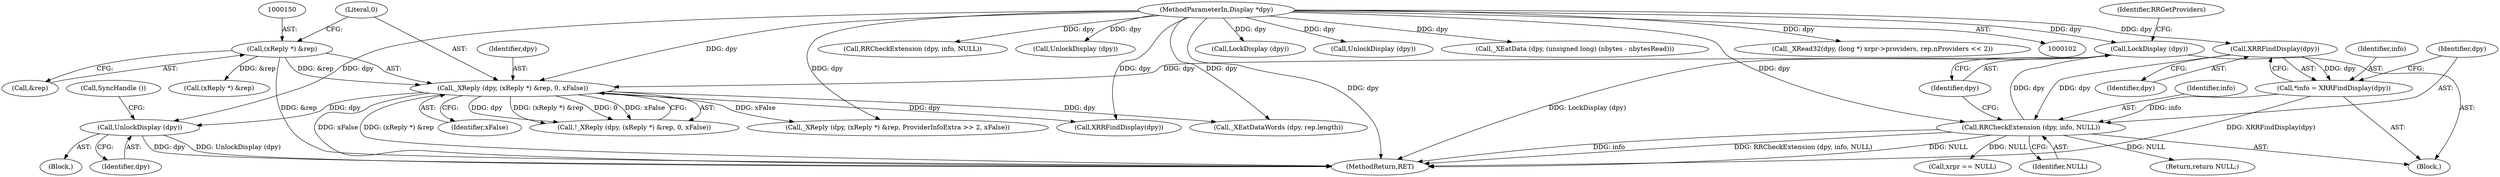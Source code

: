 digraph "0_libXrandr_a0df3e1c7728205e5c7650b2e6dce684139254a6_1@pointer" {
"1000156" [label="(Call,UnlockDisplay (dpy))"];
"1000147" [label="(Call,_XReply (dpy, (xReply *) &rep, 0, xFalse))"];
"1000121" [label="(Call,LockDisplay (dpy))"];
"1000117" [label="(Call,RRCheckExtension (dpy, info, NULL))"];
"1000109" [label="(Call,XRRFindDisplay(dpy))"];
"1000103" [label="(MethodParameterIn,Display *dpy)"];
"1000107" [label="(Call,*info = XRRFindDisplay(dpy))"];
"1000149" [label="(Call,(xReply *) &rep)"];
"1000157" [label="(Identifier,dpy)"];
"1000154" [label="(Identifier,xFalse)"];
"1000117" [label="(Call,RRCheckExtension (dpy, info, NULL))"];
"1000119" [label="(Identifier,info)"];
"1000105" [label="(Block,)"];
"1000153" [label="(Literal,0)"];
"1000110" [label="(Identifier,dpy)"];
"1000156" [label="(Call,UnlockDisplay (dpy))"];
"1000103" [label="(MethodParameterIn,Display *dpy)"];
"1000108" [label="(Identifier,info)"];
"1000155" [label="(Block,)"];
"1000118" [label="(Identifier,dpy)"];
"1000203" [label="(Call,_XEatDataWords (dpy, rep.length))"];
"1000253" [label="(Call,RRCheckExtension (dpy, info, NULL))"];
"1000301" [label="(Call,UnlockDisplay (dpy))"];
"1000151" [label="(Call,&rep)"];
"1000257" [label="(Call,LockDisplay (dpy))"];
"1000147" [label="(Call,_XReply (dpy, (xReply *) &rep, 0, xFalse))"];
"1000290" [label="(Call,_XReply (dpy, (xReply *) &rep, ProviderInfoExtra >> 2, xFalse))"];
"1000107" [label="(Call,*info = XRRFindDisplay(dpy))"];
"1000149" [label="(Call,(xReply *) &rep)"];
"1000523" [label="(MethodReturn,RET)"];
"1000122" [label="(Identifier,dpy)"];
"1000292" [label="(Call,(xReply *) &rep)"];
"1000199" [label="(Call,xrpr == NULL)"];
"1000158" [label="(Call,SyncHandle ())"];
"1000231" [label="(Call,UnlockDisplay (dpy))"];
"1000120" [label="(Identifier,NULL)"];
"1000148" [label="(Identifier,dpy)"];
"1000224" [label="(Call,_XEatData (dpy, (unsigned long) (nbytes - nbytesRead)))"];
"1000146" [label="(Call,!_XReply (dpy, (xReply *) &rep, 0, xFalse))"];
"1000159" [label="(Return,return NULL;)"];
"1000245" [label="(Call,XRRFindDisplay(dpy))"];
"1000121" [label="(Call,LockDisplay (dpy))"];
"1000208" [label="(Call,_XRead32(dpy, (long *) xrpr->providers, rep.nProviders << 2))"];
"1000109" [label="(Call,XRRFindDisplay(dpy))"];
"1000124" [label="(Identifier,RRGetProviders)"];
"1000156" -> "1000155"  [label="AST: "];
"1000156" -> "1000157"  [label="CFG: "];
"1000157" -> "1000156"  [label="AST: "];
"1000158" -> "1000156"  [label="CFG: "];
"1000156" -> "1000523"  [label="DDG: dpy"];
"1000156" -> "1000523"  [label="DDG: UnlockDisplay (dpy)"];
"1000147" -> "1000156"  [label="DDG: dpy"];
"1000103" -> "1000156"  [label="DDG: dpy"];
"1000147" -> "1000146"  [label="AST: "];
"1000147" -> "1000154"  [label="CFG: "];
"1000148" -> "1000147"  [label="AST: "];
"1000149" -> "1000147"  [label="AST: "];
"1000153" -> "1000147"  [label="AST: "];
"1000154" -> "1000147"  [label="AST: "];
"1000146" -> "1000147"  [label="CFG: "];
"1000147" -> "1000523"  [label="DDG: (xReply *) &rep"];
"1000147" -> "1000523"  [label="DDG: xFalse"];
"1000147" -> "1000146"  [label="DDG: dpy"];
"1000147" -> "1000146"  [label="DDG: (xReply *) &rep"];
"1000147" -> "1000146"  [label="DDG: 0"];
"1000147" -> "1000146"  [label="DDG: xFalse"];
"1000121" -> "1000147"  [label="DDG: dpy"];
"1000103" -> "1000147"  [label="DDG: dpy"];
"1000149" -> "1000147"  [label="DDG: &rep"];
"1000147" -> "1000203"  [label="DDG: dpy"];
"1000147" -> "1000245"  [label="DDG: dpy"];
"1000147" -> "1000290"  [label="DDG: xFalse"];
"1000121" -> "1000105"  [label="AST: "];
"1000121" -> "1000122"  [label="CFG: "];
"1000122" -> "1000121"  [label="AST: "];
"1000124" -> "1000121"  [label="CFG: "];
"1000121" -> "1000523"  [label="DDG: LockDisplay (dpy)"];
"1000117" -> "1000121"  [label="DDG: dpy"];
"1000103" -> "1000121"  [label="DDG: dpy"];
"1000117" -> "1000105"  [label="AST: "];
"1000117" -> "1000120"  [label="CFG: "];
"1000118" -> "1000117"  [label="AST: "];
"1000119" -> "1000117"  [label="AST: "];
"1000120" -> "1000117"  [label="AST: "];
"1000122" -> "1000117"  [label="CFG: "];
"1000117" -> "1000523"  [label="DDG: RRCheckExtension (dpy, info, NULL)"];
"1000117" -> "1000523"  [label="DDG: NULL"];
"1000117" -> "1000523"  [label="DDG: info"];
"1000109" -> "1000117"  [label="DDG: dpy"];
"1000103" -> "1000117"  [label="DDG: dpy"];
"1000107" -> "1000117"  [label="DDG: info"];
"1000117" -> "1000159"  [label="DDG: NULL"];
"1000117" -> "1000199"  [label="DDG: NULL"];
"1000109" -> "1000107"  [label="AST: "];
"1000109" -> "1000110"  [label="CFG: "];
"1000110" -> "1000109"  [label="AST: "];
"1000107" -> "1000109"  [label="CFG: "];
"1000109" -> "1000107"  [label="DDG: dpy"];
"1000103" -> "1000109"  [label="DDG: dpy"];
"1000103" -> "1000102"  [label="AST: "];
"1000103" -> "1000523"  [label="DDG: dpy"];
"1000103" -> "1000203"  [label="DDG: dpy"];
"1000103" -> "1000208"  [label="DDG: dpy"];
"1000103" -> "1000224"  [label="DDG: dpy"];
"1000103" -> "1000231"  [label="DDG: dpy"];
"1000103" -> "1000245"  [label="DDG: dpy"];
"1000103" -> "1000253"  [label="DDG: dpy"];
"1000103" -> "1000257"  [label="DDG: dpy"];
"1000103" -> "1000290"  [label="DDG: dpy"];
"1000103" -> "1000301"  [label="DDG: dpy"];
"1000107" -> "1000105"  [label="AST: "];
"1000108" -> "1000107"  [label="AST: "];
"1000118" -> "1000107"  [label="CFG: "];
"1000107" -> "1000523"  [label="DDG: XRRFindDisplay(dpy)"];
"1000149" -> "1000151"  [label="CFG: "];
"1000150" -> "1000149"  [label="AST: "];
"1000151" -> "1000149"  [label="AST: "];
"1000153" -> "1000149"  [label="CFG: "];
"1000149" -> "1000523"  [label="DDG: &rep"];
"1000149" -> "1000292"  [label="DDG: &rep"];
}

